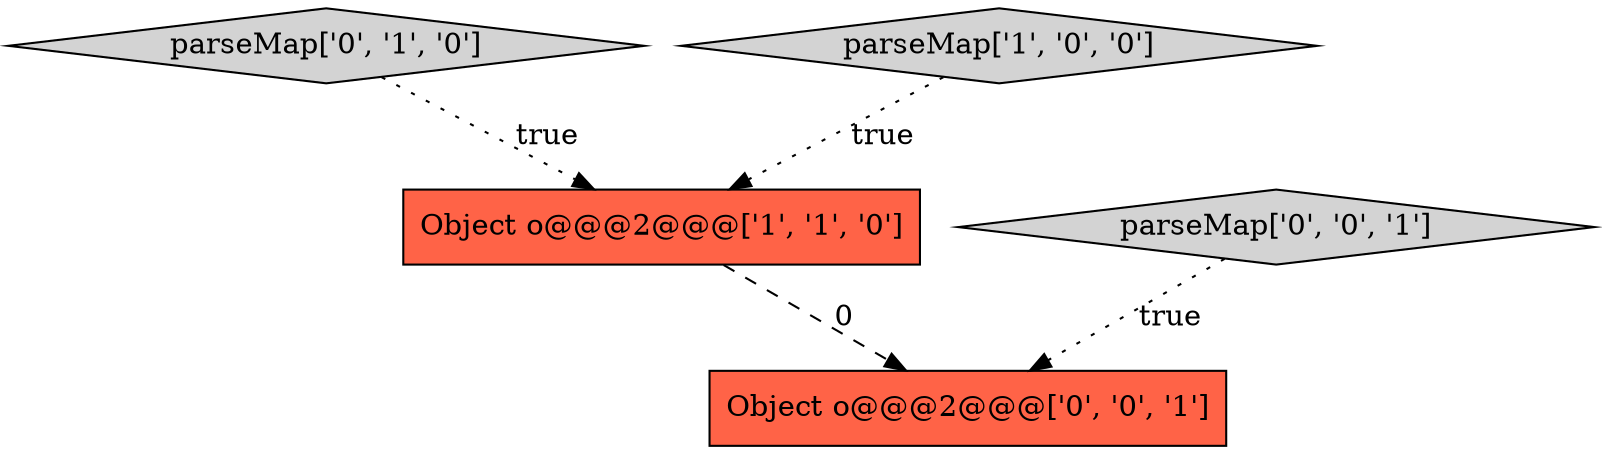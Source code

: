 digraph {
2 [style = filled, label = "parseMap['0', '1', '0']", fillcolor = lightgray, shape = diamond image = "AAA0AAABBB2BBB"];
3 [style = filled, label = "Object o@@@2@@@['0', '0', '1']", fillcolor = tomato, shape = box image = "AAA0AAABBB3BBB"];
0 [style = filled, label = "parseMap['1', '0', '0']", fillcolor = lightgray, shape = diamond image = "AAA0AAABBB1BBB"];
4 [style = filled, label = "parseMap['0', '0', '1']", fillcolor = lightgray, shape = diamond image = "AAA0AAABBB3BBB"];
1 [style = filled, label = "Object o@@@2@@@['1', '1', '0']", fillcolor = tomato, shape = box image = "AAA0AAABBB1BBB"];
1->3 [style = dashed, label="0"];
4->3 [style = dotted, label="true"];
2->1 [style = dotted, label="true"];
0->1 [style = dotted, label="true"];
}
